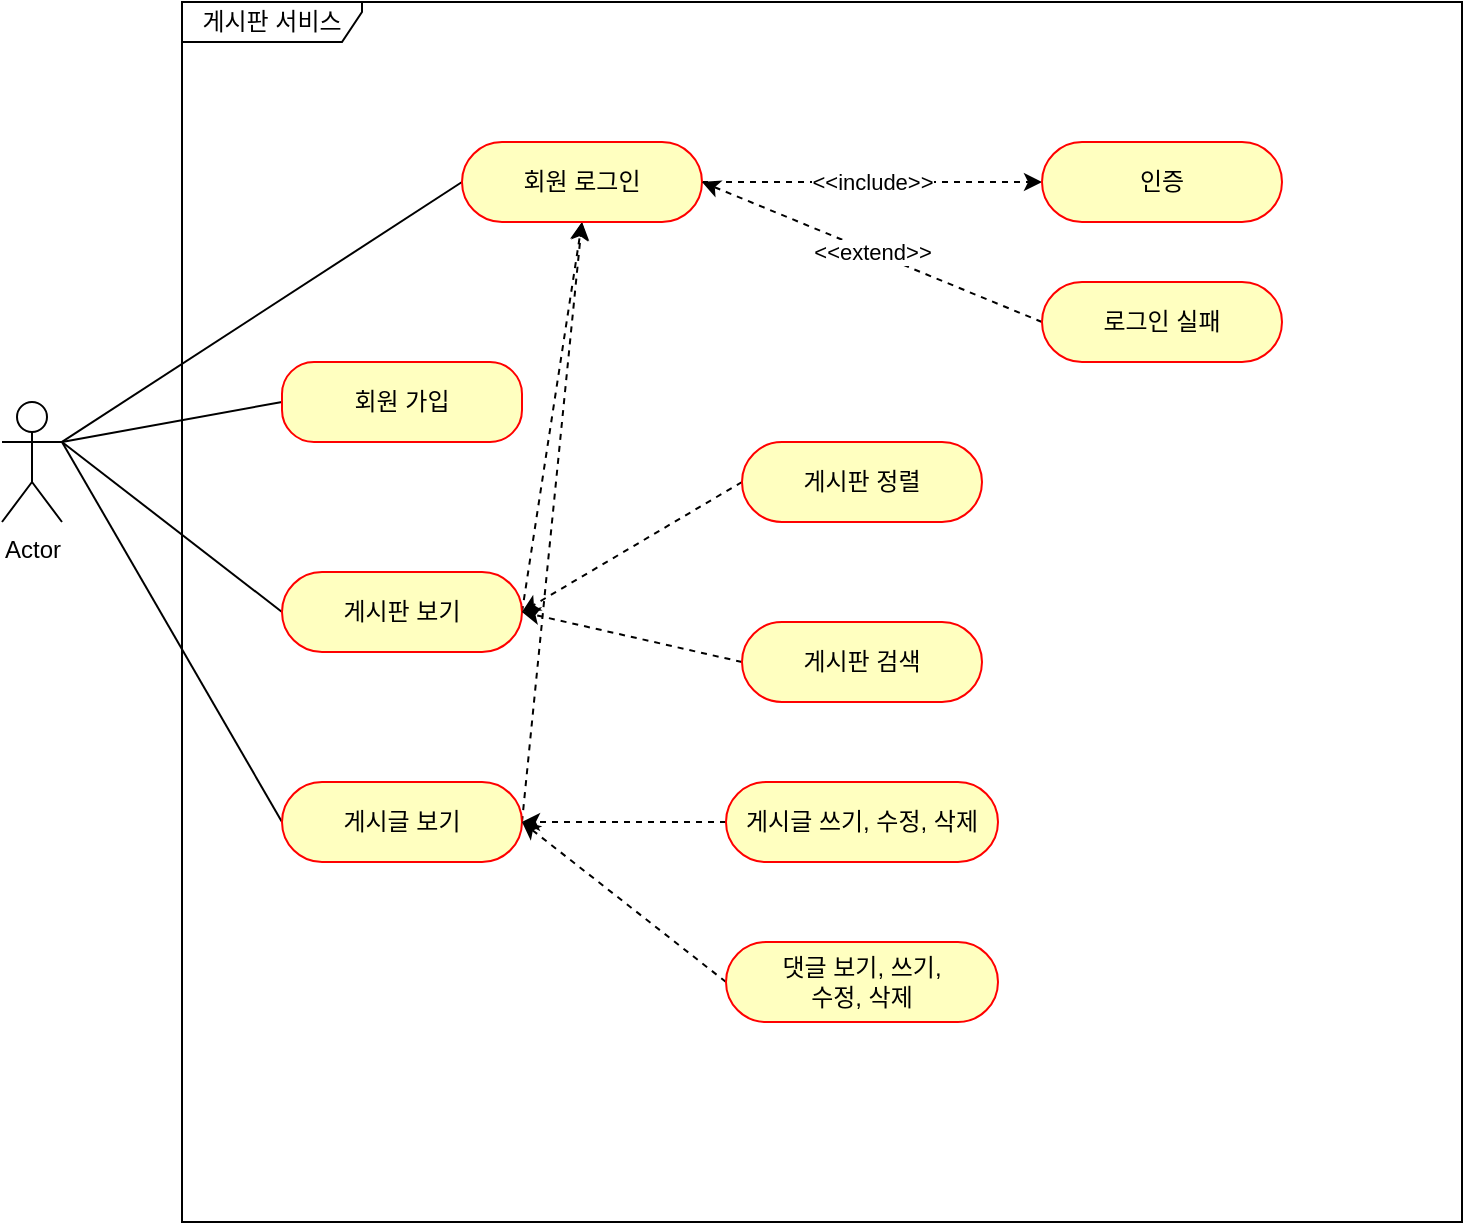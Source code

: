 <mxfile version="20.2.3" type="github">
  <diagram id="mS_2nCky6PFFIFaMpYo8" name="페이지-1">
    <mxGraphModel dx="731" dy="688" grid="1" gridSize="10" guides="1" tooltips="1" connect="1" arrows="1" fold="1" page="1" pageScale="1" pageWidth="827" pageHeight="1169" math="0" shadow="0">
      <root>
        <mxCell id="0" />
        <mxCell id="1" parent="0" />
        <mxCell id="uIS0CYj_AaMQ-7YFan9M-18" style="edgeStyle=none;rounded=0;orthogonalLoop=1;jettySize=auto;html=1;exitX=1;exitY=0.333;exitDx=0;exitDy=0;exitPerimeter=0;entryX=0;entryY=0.5;entryDx=0;entryDy=0;endArrow=none;endFill=0;" edge="1" parent="1" source="uIS0CYj_AaMQ-7YFan9M-1" target="uIS0CYj_AaMQ-7YFan9M-5">
          <mxGeometry relative="1" as="geometry" />
        </mxCell>
        <mxCell id="uIS0CYj_AaMQ-7YFan9M-19" style="edgeStyle=none;rounded=0;orthogonalLoop=1;jettySize=auto;html=1;exitX=1;exitY=0.333;exitDx=0;exitDy=0;exitPerimeter=0;entryX=0;entryY=0.5;entryDx=0;entryDy=0;endArrow=none;endFill=0;" edge="1" parent="1" source="uIS0CYj_AaMQ-7YFan9M-1" target="uIS0CYj_AaMQ-7YFan9M-6">
          <mxGeometry relative="1" as="geometry" />
        </mxCell>
        <mxCell id="uIS0CYj_AaMQ-7YFan9M-1" value="Actor" style="shape=umlActor;verticalLabelPosition=bottom;verticalAlign=top;html=1;" vertex="1" parent="1">
          <mxGeometry x="20" y="420" width="30" height="60" as="geometry" />
        </mxCell>
        <mxCell id="uIS0CYj_AaMQ-7YFan9M-2" value="게시판 서비스" style="shape=umlFrame;whiteSpace=wrap;html=1;width=90;height=20;" vertex="1" parent="1">
          <mxGeometry x="110" y="220" width="640" height="610" as="geometry" />
        </mxCell>
        <mxCell id="uIS0CYj_AaMQ-7YFan9M-16" style="rounded=0;orthogonalLoop=1;jettySize=auto;html=1;exitX=0;exitY=0.5;exitDx=0;exitDy=0;entryX=1;entryY=0.333;entryDx=0;entryDy=0;entryPerimeter=0;endArrow=none;endFill=0;" edge="1" parent="1" source="uIS0CYj_AaMQ-7YFan9M-3" target="uIS0CYj_AaMQ-7YFan9M-1">
          <mxGeometry relative="1" as="geometry" />
        </mxCell>
        <mxCell id="uIS0CYj_AaMQ-7YFan9M-3" value="회원 가입" style="rounded=1;whiteSpace=wrap;html=1;arcSize=40;fontColor=#000000;fillColor=#ffffc0;strokeColor=#ff0000;" vertex="1" parent="1">
          <mxGeometry x="160" y="400" width="120" height="40" as="geometry" />
        </mxCell>
        <mxCell id="uIS0CYj_AaMQ-7YFan9M-24" style="edgeStyle=none;rounded=0;orthogonalLoop=1;jettySize=auto;html=1;exitX=1;exitY=0.5;exitDx=0;exitDy=0;entryX=0.5;entryY=1;entryDx=0;entryDy=0;dashed=1;endArrow=classic;endFill=1;" edge="1" parent="1" source="uIS0CYj_AaMQ-7YFan9M-5" target="uIS0CYj_AaMQ-7YFan9M-7">
          <mxGeometry relative="1" as="geometry" />
        </mxCell>
        <mxCell id="uIS0CYj_AaMQ-7YFan9M-5" value="게시판 보기&lt;span style=&quot;color: rgba(0, 0, 0, 0); font-family: monospace; font-size: 0px; text-align: start;&quot;&gt;%3CmxGraphModel%3E%3Croot%3E%3CmxCell%20id%3D%220%22%2F%3E%3CmxCell%20id%3D%221%22%20parent%3D%220%22%2F%3E%3CmxCell%20id%3D%222%22%20value%3D%22%ED%9A%8C%EC%9B%90%20%EA%B0%80%EC%9E%85%22%20style%3D%22rounded%3D1%3BwhiteSpace%3Dwrap%3Bhtml%3D1%3BarcSize%3D40%3BfontColor%3D%23000000%3BfillColor%3D%23ffffc0%3BstrokeColor%3D%23ff0000%3B%22%20vertex%3D%221%22%20parent%3D%221%22%3E%3CmxGeometry%20x%3D%22120%22%20y%3D%22290%22%20width%3D%22120%22%20height%3D%2240%22%20as%3D%22geometry%22%2F%3E%3C%2FmxCell%3E%3C%2Froot%3E%3C%2FmxGraphModel%3E&lt;/span&gt;" style="rounded=1;whiteSpace=wrap;html=1;arcSize=50;fontColor=#000000;fillColor=#ffffc0;strokeColor=#ff0000;" vertex="1" parent="1">
          <mxGeometry x="160" y="505" width="120" height="40" as="geometry" />
        </mxCell>
        <mxCell id="uIS0CYj_AaMQ-7YFan9M-26" style="edgeStyle=none;rounded=0;orthogonalLoop=1;jettySize=auto;html=1;exitX=1;exitY=0.5;exitDx=0;exitDy=0;entryX=0.5;entryY=1;entryDx=0;entryDy=0;dashed=1;endArrow=classic;endFill=1;" edge="1" parent="1" source="uIS0CYj_AaMQ-7YFan9M-6" target="uIS0CYj_AaMQ-7YFan9M-7">
          <mxGeometry relative="1" as="geometry" />
        </mxCell>
        <mxCell id="uIS0CYj_AaMQ-7YFan9M-6" value="게시글 보기" style="rounded=1;whiteSpace=wrap;html=1;arcSize=50;fontColor=#000000;fillColor=#ffffc0;strokeColor=#ff0000;" vertex="1" parent="1">
          <mxGeometry x="160" y="610" width="120" height="40" as="geometry" />
        </mxCell>
        <mxCell id="uIS0CYj_AaMQ-7YFan9M-17" style="edgeStyle=none;rounded=0;orthogonalLoop=1;jettySize=auto;html=1;exitX=0;exitY=0.5;exitDx=0;exitDy=0;entryX=1;entryY=0.333;entryDx=0;entryDy=0;entryPerimeter=0;endArrow=none;endFill=0;" edge="1" parent="1" source="uIS0CYj_AaMQ-7YFan9M-7" target="uIS0CYj_AaMQ-7YFan9M-1">
          <mxGeometry relative="1" as="geometry" />
        </mxCell>
        <mxCell id="uIS0CYj_AaMQ-7YFan9M-20" value="&amp;lt;&amp;lt;include&amp;gt;&amp;gt;" style="edgeStyle=none;rounded=0;orthogonalLoop=1;jettySize=auto;html=1;exitX=1;exitY=0.5;exitDx=0;exitDy=0;entryX=0;entryY=0.5;entryDx=0;entryDy=0;endArrow=classic;endFill=1;dashed=1;" edge="1" parent="1" source="uIS0CYj_AaMQ-7YFan9M-7" target="uIS0CYj_AaMQ-7YFan9M-8">
          <mxGeometry relative="1" as="geometry" />
        </mxCell>
        <mxCell id="uIS0CYj_AaMQ-7YFan9M-7" value="회원 로그인&lt;br&gt;" style="rounded=1;whiteSpace=wrap;html=1;arcSize=50;fontColor=#000000;fillColor=#ffffc0;strokeColor=#ff0000;" vertex="1" parent="1">
          <mxGeometry x="250" y="290" width="120" height="40" as="geometry" />
        </mxCell>
        <mxCell id="uIS0CYj_AaMQ-7YFan9M-8" value="인증" style="rounded=1;whiteSpace=wrap;html=1;arcSize=50;fontColor=#000000;fillColor=#ffffc0;strokeColor=#ff0000;" vertex="1" parent="1">
          <mxGeometry x="540" y="290" width="120" height="40" as="geometry" />
        </mxCell>
        <mxCell id="uIS0CYj_AaMQ-7YFan9M-22" value="&amp;lt;&amp;lt;extend&amp;gt;&amp;gt;" style="edgeStyle=none;rounded=0;orthogonalLoop=1;jettySize=auto;html=1;exitX=0;exitY=0.5;exitDx=0;exitDy=0;entryX=1;entryY=0.5;entryDx=0;entryDy=0;endArrow=classic;endFill=1;dashed=1;" edge="1" parent="1" source="uIS0CYj_AaMQ-7YFan9M-9" target="uIS0CYj_AaMQ-7YFan9M-7">
          <mxGeometry relative="1" as="geometry" />
        </mxCell>
        <mxCell id="uIS0CYj_AaMQ-7YFan9M-9" value="로그인 실패" style="rounded=1;whiteSpace=wrap;html=1;arcSize=50;fontColor=#000000;fillColor=#ffffc0;strokeColor=#ff0000;" vertex="1" parent="1">
          <mxGeometry x="540" y="360" width="120" height="40" as="geometry" />
        </mxCell>
        <mxCell id="uIS0CYj_AaMQ-7YFan9M-27" style="edgeStyle=none;rounded=0;orthogonalLoop=1;jettySize=auto;html=1;exitX=0;exitY=0.5;exitDx=0;exitDy=0;entryX=1;entryY=0.5;entryDx=0;entryDy=0;dashed=1;endArrow=classic;endFill=1;" edge="1" parent="1" source="uIS0CYj_AaMQ-7YFan9M-10" target="uIS0CYj_AaMQ-7YFan9M-5">
          <mxGeometry relative="1" as="geometry" />
        </mxCell>
        <mxCell id="uIS0CYj_AaMQ-7YFan9M-10" value="게시판 정렬" style="rounded=1;whiteSpace=wrap;html=1;arcSize=50;fontColor=#000000;fillColor=#ffffc0;strokeColor=#ff0000;" vertex="1" parent="1">
          <mxGeometry x="390" y="440" width="120" height="40" as="geometry" />
        </mxCell>
        <mxCell id="uIS0CYj_AaMQ-7YFan9M-28" style="edgeStyle=none;rounded=0;orthogonalLoop=1;jettySize=auto;html=1;exitX=0;exitY=0.5;exitDx=0;exitDy=0;entryX=1;entryY=0.5;entryDx=0;entryDy=0;dashed=1;endArrow=classic;endFill=1;" edge="1" parent="1" source="uIS0CYj_AaMQ-7YFan9M-11" target="uIS0CYj_AaMQ-7YFan9M-5">
          <mxGeometry relative="1" as="geometry" />
        </mxCell>
        <mxCell id="uIS0CYj_AaMQ-7YFan9M-11" value="게시판 검색" style="rounded=1;whiteSpace=wrap;html=1;arcSize=50;fontColor=#000000;fillColor=#ffffc0;strokeColor=#ff0000;" vertex="1" parent="1">
          <mxGeometry x="390" y="530" width="120" height="40" as="geometry" />
        </mxCell>
        <mxCell id="uIS0CYj_AaMQ-7YFan9M-29" style="edgeStyle=none;rounded=0;orthogonalLoop=1;jettySize=auto;html=1;exitX=0;exitY=0.5;exitDx=0;exitDy=0;entryX=1;entryY=0.5;entryDx=0;entryDy=0;dashed=1;endArrow=classic;endFill=1;" edge="1" parent="1" source="uIS0CYj_AaMQ-7YFan9M-12" target="uIS0CYj_AaMQ-7YFan9M-6">
          <mxGeometry relative="1" as="geometry" />
        </mxCell>
        <mxCell id="uIS0CYj_AaMQ-7YFan9M-12" value="게시글 쓰기, 수정, 삭제" style="rounded=1;whiteSpace=wrap;html=1;arcSize=50;fontColor=#000000;fillColor=#ffffc0;strokeColor=#ff0000;" vertex="1" parent="1">
          <mxGeometry x="382" y="610" width="136" height="40" as="geometry" />
        </mxCell>
        <mxCell id="uIS0CYj_AaMQ-7YFan9M-30" style="edgeStyle=none;rounded=0;orthogonalLoop=1;jettySize=auto;html=1;exitX=0;exitY=0.5;exitDx=0;exitDy=0;dashed=1;endArrow=classic;endFill=1;" edge="1" parent="1" source="uIS0CYj_AaMQ-7YFan9M-14">
          <mxGeometry relative="1" as="geometry">
            <mxPoint x="280.0" y="630" as="targetPoint" />
          </mxGeometry>
        </mxCell>
        <mxCell id="uIS0CYj_AaMQ-7YFan9M-14" value="댓글 보기, 쓰기, &lt;br&gt;수정, 삭제" style="rounded=1;whiteSpace=wrap;html=1;arcSize=50;fontColor=#000000;fillColor=#ffffc0;strokeColor=#ff0000;" vertex="1" parent="1">
          <mxGeometry x="382" y="690" width="136" height="40" as="geometry" />
        </mxCell>
      </root>
    </mxGraphModel>
  </diagram>
</mxfile>
